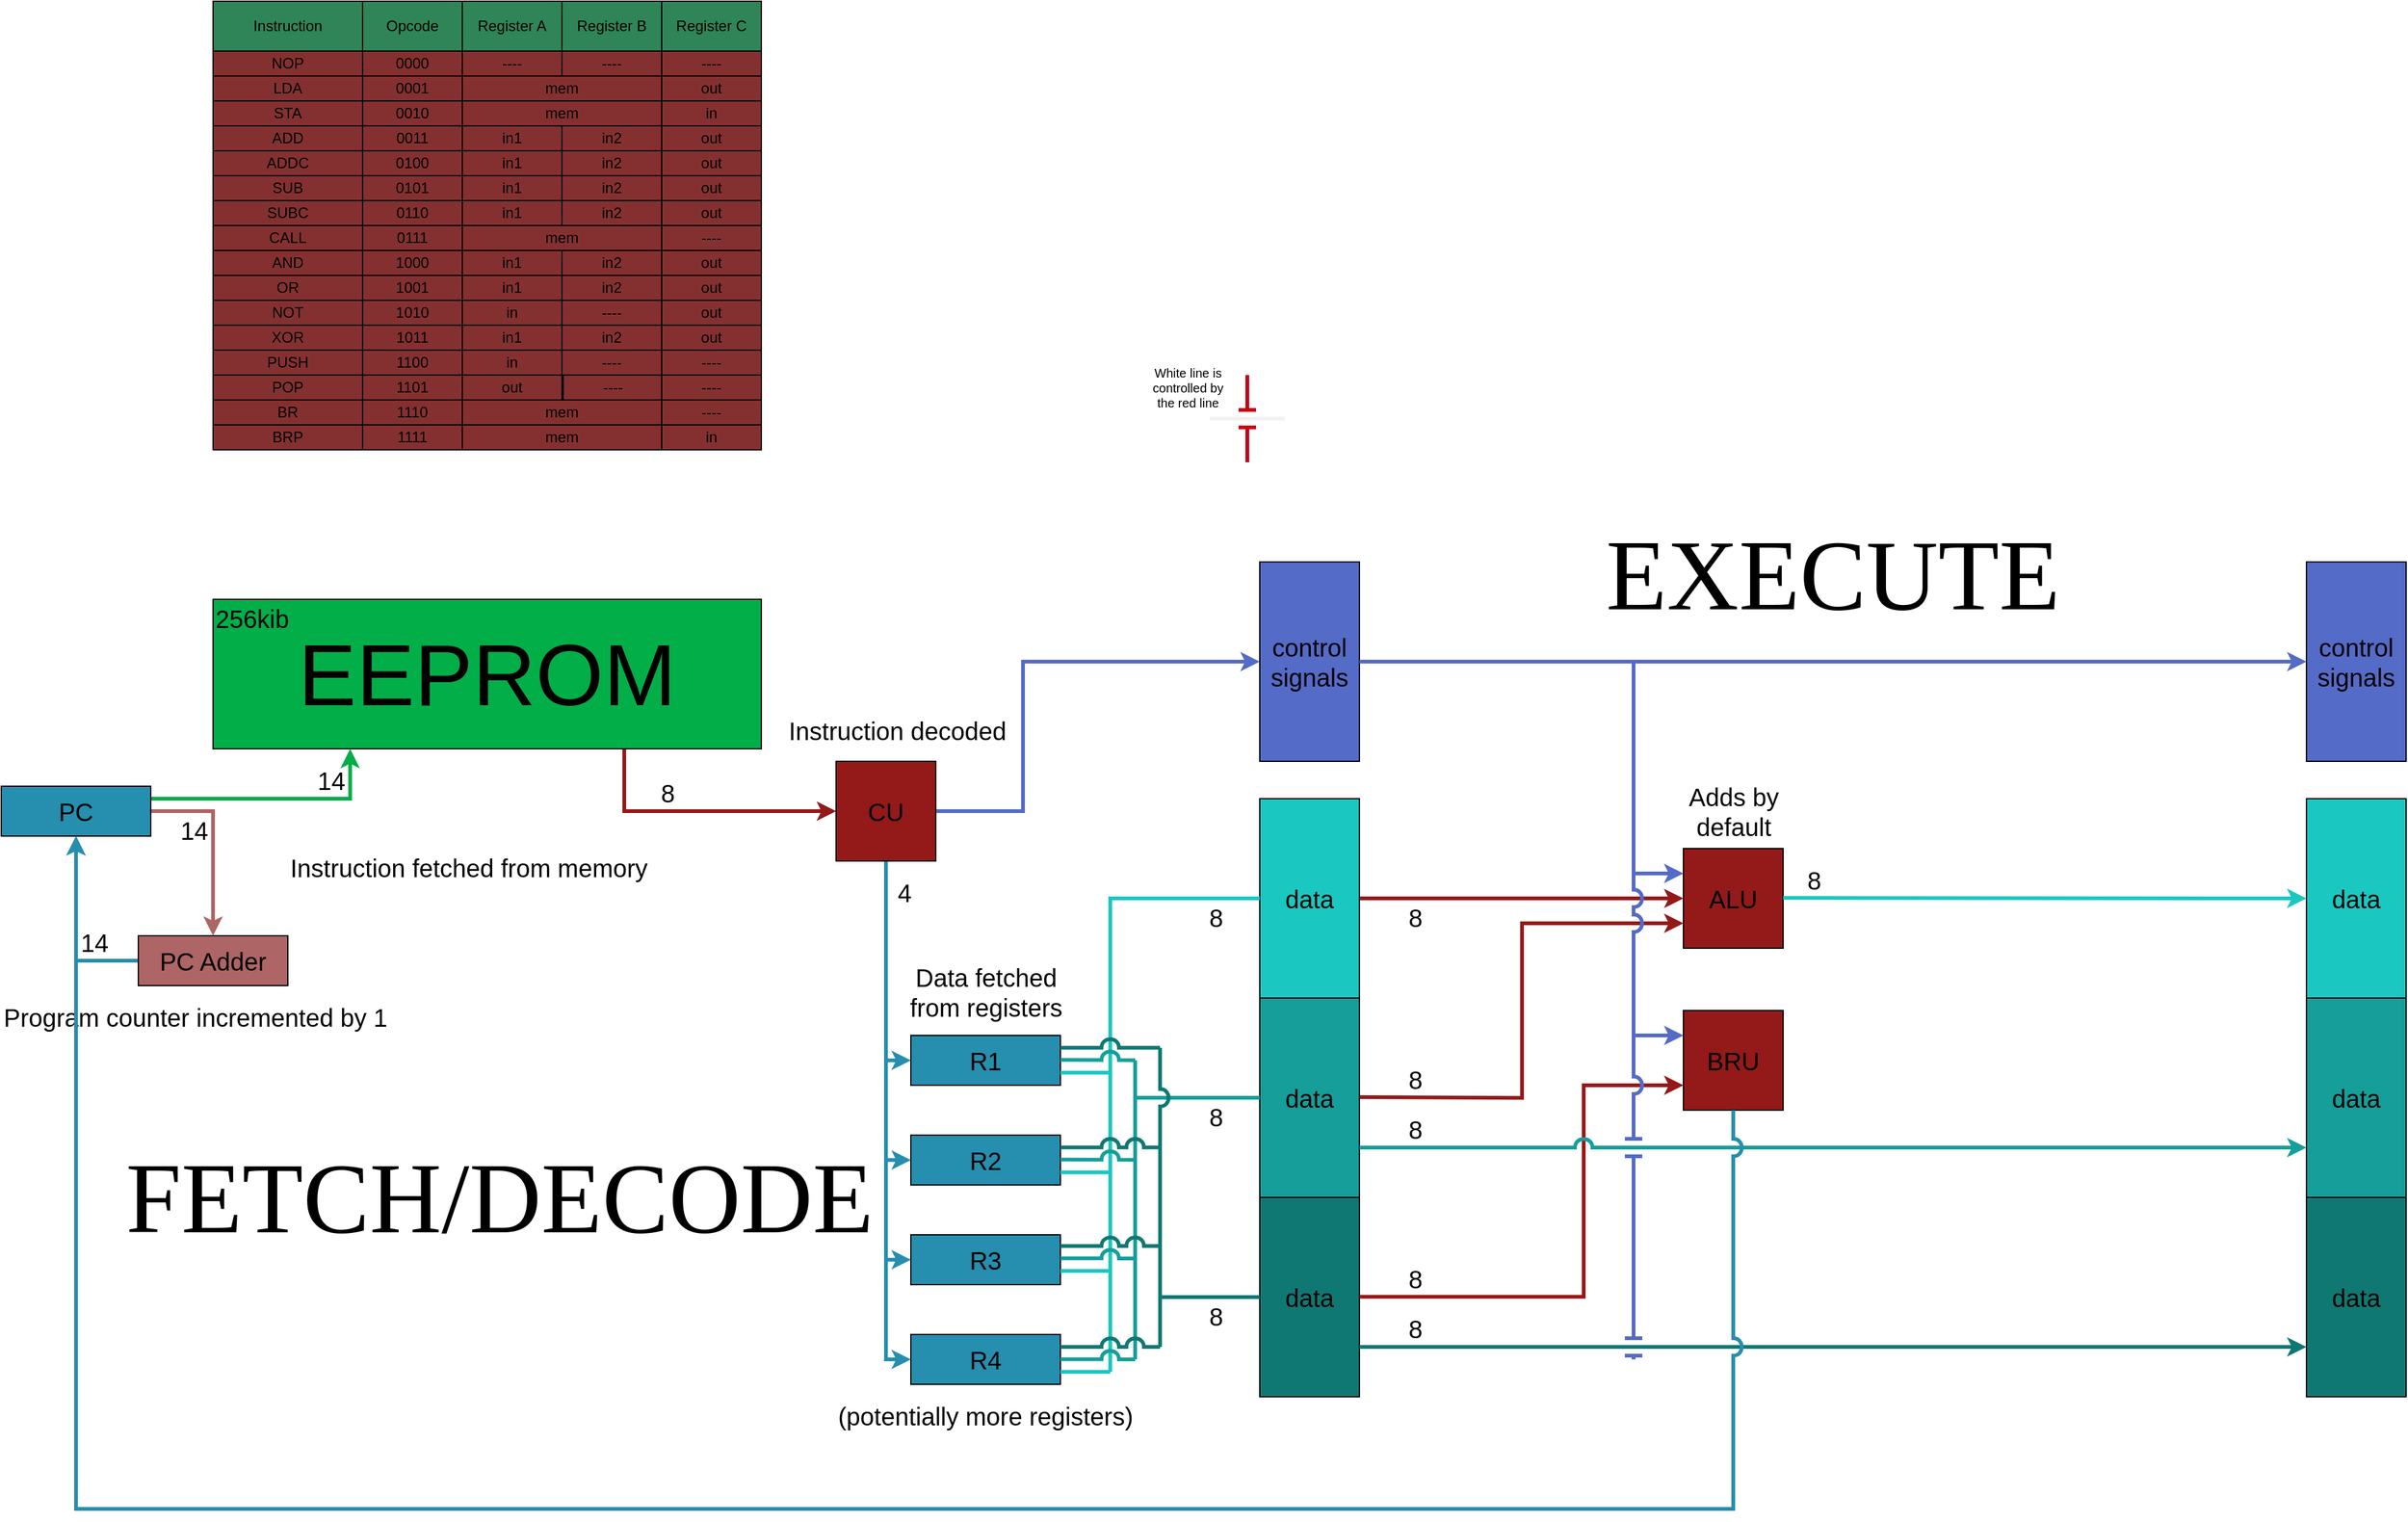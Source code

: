 <mxfile version="16.1.2" type="device"><diagram id="APkDx0mW8OADfvKQJewE" name="Page-1"><mxGraphModel dx="2487" dy="1596" grid="1" gridSize="10" guides="1" tooltips="1" connect="1" arrows="1" fold="1" page="1" pageScale="1" pageWidth="999900" pageHeight="9999900" background="none" math="0" shadow="0"><root><mxCell id="0"/><mxCell id="1" parent="0"/><mxCell id="0czQqAp7imcUxsSMppsZ-2" value="Instruction" style="rounded=0;whiteSpace=wrap;html=1;strokeColor=default;fillColor=#2F8557;" parent="1" vertex="1"><mxGeometry x="800" y="480" width="120" height="40" as="geometry"/></mxCell><mxCell id="0czQqAp7imcUxsSMppsZ-4" value="Opcode" style="rounded=0;whiteSpace=wrap;html=1;strokeColor=default;fillColor=#2F8557;" parent="1" vertex="1"><mxGeometry x="920" y="480" width="80" height="40" as="geometry"/></mxCell><mxCell id="0czQqAp7imcUxsSMppsZ-5" value="Register A" style="rounded=0;whiteSpace=wrap;html=1;strokeColor=default;fillColor=#2F8557;" parent="1" vertex="1"><mxGeometry x="1000" y="480" width="80" height="40" as="geometry"/></mxCell><mxCell id="0czQqAp7imcUxsSMppsZ-6" value="Register B" style="rounded=0;whiteSpace=wrap;html=1;strokeColor=default;fillColor=#2F8557;" parent="1" vertex="1"><mxGeometry x="1080" y="480" width="80" height="40" as="geometry"/></mxCell><mxCell id="0czQqAp7imcUxsSMppsZ-7" value="Register C" style="rounded=0;whiteSpace=wrap;html=1;strokeColor=default;fillColor=#2F8557;" parent="1" vertex="1"><mxGeometry x="1160" y="480" width="80" height="40" as="geometry"/></mxCell><mxCell id="0czQqAp7imcUxsSMppsZ-8" value="NOP" style="rounded=0;whiteSpace=wrap;html=1;strokeColor=default;fillColor=#853030;" parent="1" vertex="1"><mxGeometry x="800" y="520" width="120" height="20" as="geometry"/></mxCell><mxCell id="0czQqAp7imcUxsSMppsZ-9" value="0000" style="rounded=0;whiteSpace=wrap;html=1;strokeColor=default;fillColor=#853030;" parent="1" vertex="1"><mxGeometry x="920" y="520" width="80" height="20" as="geometry"/></mxCell><mxCell id="0czQqAp7imcUxsSMppsZ-10" value="----" style="rounded=0;whiteSpace=wrap;html=1;strokeColor=default;fillColor=#853030;" parent="1" vertex="1"><mxGeometry x="1000" y="520" width="80" height="20" as="geometry"/></mxCell><mxCell id="0czQqAp7imcUxsSMppsZ-11" value="----" style="rounded=0;whiteSpace=wrap;html=1;strokeColor=default;fillColor=#853030;" parent="1" vertex="1"><mxGeometry x="1080" y="520" width="80" height="20" as="geometry"/></mxCell><mxCell id="0czQqAp7imcUxsSMppsZ-12" value="----" style="rounded=0;whiteSpace=wrap;html=1;strokeColor=default;fillColor=#853030;" parent="1" vertex="1"><mxGeometry x="1160" y="520" width="80" height="20" as="geometry"/></mxCell><mxCell id="0czQqAp7imcUxsSMppsZ-13" value="LDA" style="rounded=0;whiteSpace=wrap;html=1;strokeColor=default;fillColor=#853030;" parent="1" vertex="1"><mxGeometry x="800" y="540" width="120" height="20" as="geometry"/></mxCell><mxCell id="0czQqAp7imcUxsSMppsZ-14" value="0001" style="rounded=0;whiteSpace=wrap;html=1;strokeColor=default;fillColor=#853030;" parent="1" vertex="1"><mxGeometry x="920" y="540" width="80" height="20" as="geometry"/></mxCell><mxCell id="0czQqAp7imcUxsSMppsZ-15" value="mem" style="rounded=0;whiteSpace=wrap;html=1;strokeColor=default;fillColor=#853030;" parent="1" vertex="1"><mxGeometry x="1000" y="540" width="160" height="20" as="geometry"/></mxCell><mxCell id="0czQqAp7imcUxsSMppsZ-17" value="out" style="rounded=0;whiteSpace=wrap;html=1;strokeColor=default;fillColor=#853030;" parent="1" vertex="1"><mxGeometry x="1160" y="540" width="80" height="20" as="geometry"/></mxCell><mxCell id="0czQqAp7imcUxsSMppsZ-18" value="STA" style="rounded=0;whiteSpace=wrap;html=1;strokeColor=default;fillColor=#853030;" parent="1" vertex="1"><mxGeometry x="800" y="560" width="120" height="20" as="geometry"/></mxCell><mxCell id="0czQqAp7imcUxsSMppsZ-19" value="0010" style="rounded=0;whiteSpace=wrap;html=1;strokeColor=default;fillColor=#853030;" parent="1" vertex="1"><mxGeometry x="920" y="560" width="80" height="20" as="geometry"/></mxCell><mxCell id="0czQqAp7imcUxsSMppsZ-20" value="mem&lt;br&gt;" style="rounded=0;whiteSpace=wrap;html=1;strokeColor=default;fillColor=#853030;" parent="1" vertex="1"><mxGeometry x="1000" y="560" width="160" height="20" as="geometry"/></mxCell><mxCell id="0czQqAp7imcUxsSMppsZ-22" value="in" style="rounded=0;whiteSpace=wrap;html=1;strokeColor=default;fillColor=#853030;" parent="1" vertex="1"><mxGeometry x="1160" y="560" width="80" height="20" as="geometry"/></mxCell><mxCell id="0czQqAp7imcUxsSMppsZ-23" value="ADD" style="rounded=0;whiteSpace=wrap;html=1;strokeColor=default;fillColor=#853030;" parent="1" vertex="1"><mxGeometry x="800" y="580" width="120" height="20" as="geometry"/></mxCell><mxCell id="0czQqAp7imcUxsSMppsZ-24" value="0011" style="rounded=0;whiteSpace=wrap;html=1;strokeColor=default;fillColor=#853030;" parent="1" vertex="1"><mxGeometry x="920" y="580" width="80" height="20" as="geometry"/></mxCell><mxCell id="0czQqAp7imcUxsSMppsZ-25" value="in1" style="rounded=0;whiteSpace=wrap;html=1;strokeColor=default;fillColor=#853030;" parent="1" vertex="1"><mxGeometry x="1000" y="580" width="80" height="20" as="geometry"/></mxCell><mxCell id="0czQqAp7imcUxsSMppsZ-26" value="in2" style="rounded=0;whiteSpace=wrap;html=1;strokeColor=default;fillColor=#853030;" parent="1" vertex="1"><mxGeometry x="1080" y="580" width="80" height="20" as="geometry"/></mxCell><mxCell id="0czQqAp7imcUxsSMppsZ-27" value="out" style="rounded=0;whiteSpace=wrap;html=1;strokeColor=default;fillColor=#853030;" parent="1" vertex="1"><mxGeometry x="1160" y="580" width="80" height="20" as="geometry"/></mxCell><mxCell id="0czQqAp7imcUxsSMppsZ-28" value="ADDC" style="rounded=0;whiteSpace=wrap;html=1;strokeColor=default;fillColor=#853030;" parent="1" vertex="1"><mxGeometry x="800" y="600" width="120" height="20" as="geometry"/></mxCell><mxCell id="0czQqAp7imcUxsSMppsZ-29" value="0100" style="rounded=0;whiteSpace=wrap;html=1;strokeColor=default;fillColor=#853030;" parent="1" vertex="1"><mxGeometry x="920" y="600" width="80" height="20" as="geometry"/></mxCell><mxCell id="0czQqAp7imcUxsSMppsZ-30" value="in1" style="rounded=0;whiteSpace=wrap;html=1;strokeColor=default;fillColor=#853030;" parent="1" vertex="1"><mxGeometry x="1000" y="600" width="80" height="20" as="geometry"/></mxCell><mxCell id="0czQqAp7imcUxsSMppsZ-31" value="in2" style="rounded=0;whiteSpace=wrap;html=1;strokeColor=default;fillColor=#853030;" parent="1" vertex="1"><mxGeometry x="1080" y="600" width="80" height="20" as="geometry"/></mxCell><mxCell id="0czQqAp7imcUxsSMppsZ-32" value="out" style="rounded=0;whiteSpace=wrap;html=1;strokeColor=default;fillColor=#853030;" parent="1" vertex="1"><mxGeometry x="1160" y="600" width="80" height="20" as="geometry"/></mxCell><mxCell id="0czQqAp7imcUxsSMppsZ-33" value="SUB" style="rounded=0;whiteSpace=wrap;html=1;strokeColor=default;fillColor=#853030;" parent="1" vertex="1"><mxGeometry x="800" y="620" width="120" height="20" as="geometry"/></mxCell><mxCell id="0czQqAp7imcUxsSMppsZ-34" value="0101" style="rounded=0;whiteSpace=wrap;html=1;strokeColor=default;fillColor=#853030;" parent="1" vertex="1"><mxGeometry x="920" y="620" width="80" height="20" as="geometry"/></mxCell><mxCell id="0czQqAp7imcUxsSMppsZ-35" value="in1" style="rounded=0;whiteSpace=wrap;html=1;strokeColor=default;fillColor=#853030;" parent="1" vertex="1"><mxGeometry x="1000" y="620" width="80" height="20" as="geometry"/></mxCell><mxCell id="0czQqAp7imcUxsSMppsZ-36" value="in2" style="rounded=0;whiteSpace=wrap;html=1;strokeColor=default;fillColor=#853030;" parent="1" vertex="1"><mxGeometry x="1080" y="620" width="80" height="20" as="geometry"/></mxCell><mxCell id="0czQqAp7imcUxsSMppsZ-37" value="out" style="rounded=0;whiteSpace=wrap;html=1;strokeColor=default;fillColor=#853030;" parent="1" vertex="1"><mxGeometry x="1160" y="620" width="80" height="20" as="geometry"/></mxCell><mxCell id="0czQqAp7imcUxsSMppsZ-38" value="SUBC" style="rounded=0;whiteSpace=wrap;html=1;strokeColor=default;fillColor=#853030;" parent="1" vertex="1"><mxGeometry x="800" y="640" width="120" height="20" as="geometry"/></mxCell><mxCell id="0czQqAp7imcUxsSMppsZ-39" value="0110" style="rounded=0;whiteSpace=wrap;html=1;strokeColor=default;fillColor=#853030;" parent="1" vertex="1"><mxGeometry x="920" y="640" width="80" height="20" as="geometry"/></mxCell><mxCell id="0czQqAp7imcUxsSMppsZ-40" value="in1" style="rounded=0;whiteSpace=wrap;html=1;strokeColor=default;fillColor=#853030;" parent="1" vertex="1"><mxGeometry x="1000" y="640" width="80" height="20" as="geometry"/></mxCell><mxCell id="0czQqAp7imcUxsSMppsZ-41" value="in2" style="rounded=0;whiteSpace=wrap;html=1;strokeColor=default;fillColor=#853030;" parent="1" vertex="1"><mxGeometry x="1080" y="640" width="80" height="20" as="geometry"/></mxCell><mxCell id="0czQqAp7imcUxsSMppsZ-42" value="out" style="rounded=0;whiteSpace=wrap;html=1;strokeColor=default;fillColor=#853030;" parent="1" vertex="1"><mxGeometry x="1160" y="640" width="80" height="20" as="geometry"/></mxCell><mxCell id="0czQqAp7imcUxsSMppsZ-43" value="CALL" style="rounded=0;whiteSpace=wrap;html=1;strokeColor=default;fillColor=#853030;" parent="1" vertex="1"><mxGeometry x="800" y="660" width="120" height="20" as="geometry"/></mxCell><mxCell id="0czQqAp7imcUxsSMppsZ-44" value="0111" style="rounded=0;whiteSpace=wrap;html=1;strokeColor=default;fillColor=#853030;" parent="1" vertex="1"><mxGeometry x="920" y="660" width="80" height="20" as="geometry"/></mxCell><mxCell id="0czQqAp7imcUxsSMppsZ-47" value="----" style="rounded=0;whiteSpace=wrap;html=1;strokeColor=default;fillColor=#853030;" parent="1" vertex="1"><mxGeometry x="1160" y="660" width="80" height="20" as="geometry"/></mxCell><mxCell id="0czQqAp7imcUxsSMppsZ-48" value="AND" style="rounded=0;whiteSpace=wrap;html=1;strokeColor=default;fillColor=#853030;" parent="1" vertex="1"><mxGeometry x="800" y="680" width="120" height="20" as="geometry"/></mxCell><mxCell id="0czQqAp7imcUxsSMppsZ-49" value="1000" style="rounded=0;whiteSpace=wrap;html=1;strokeColor=default;fillColor=#853030;" parent="1" vertex="1"><mxGeometry x="920" y="680" width="80" height="20" as="geometry"/></mxCell><mxCell id="0czQqAp7imcUxsSMppsZ-50" value="in1" style="rounded=0;whiteSpace=wrap;html=1;strokeColor=default;fillColor=#853030;" parent="1" vertex="1"><mxGeometry x="1000" y="680" width="80" height="20" as="geometry"/></mxCell><mxCell id="0czQqAp7imcUxsSMppsZ-51" value="in2" style="rounded=0;whiteSpace=wrap;html=1;strokeColor=default;fillColor=#853030;" parent="1" vertex="1"><mxGeometry x="1080" y="680" width="80" height="20" as="geometry"/></mxCell><mxCell id="0czQqAp7imcUxsSMppsZ-52" value="out" style="rounded=0;whiteSpace=wrap;html=1;strokeColor=default;fillColor=#853030;" parent="1" vertex="1"><mxGeometry x="1160" y="680" width="80" height="20" as="geometry"/></mxCell><mxCell id="0czQqAp7imcUxsSMppsZ-53" value="OR" style="rounded=0;whiteSpace=wrap;html=1;strokeColor=default;fillColor=#853030;" parent="1" vertex="1"><mxGeometry x="800" y="700" width="120" height="20" as="geometry"/></mxCell><mxCell id="0czQqAp7imcUxsSMppsZ-54" value="1001" style="rounded=0;whiteSpace=wrap;html=1;strokeColor=default;fillColor=#853030;" parent="1" vertex="1"><mxGeometry x="920" y="700" width="80" height="20" as="geometry"/></mxCell><mxCell id="0czQqAp7imcUxsSMppsZ-55" value="in1" style="rounded=0;whiteSpace=wrap;html=1;strokeColor=default;fillColor=#853030;" parent="1" vertex="1"><mxGeometry x="1000" y="700" width="80" height="20" as="geometry"/></mxCell><mxCell id="0czQqAp7imcUxsSMppsZ-56" value="in2" style="rounded=0;whiteSpace=wrap;html=1;strokeColor=default;fillColor=#853030;" parent="1" vertex="1"><mxGeometry x="1080" y="700" width="80" height="20" as="geometry"/></mxCell><mxCell id="0czQqAp7imcUxsSMppsZ-57" value="out" style="rounded=0;whiteSpace=wrap;html=1;strokeColor=default;fillColor=#853030;" parent="1" vertex="1"><mxGeometry x="1160" y="700" width="80" height="20" as="geometry"/></mxCell><mxCell id="0czQqAp7imcUxsSMppsZ-58" value="NOT" style="rounded=0;whiteSpace=wrap;html=1;strokeColor=default;fillColor=#853030;" parent="1" vertex="1"><mxGeometry x="800" y="720" width="120" height="20" as="geometry"/></mxCell><mxCell id="0czQqAp7imcUxsSMppsZ-59" value="1010" style="rounded=0;whiteSpace=wrap;html=1;strokeColor=default;fillColor=#853030;" parent="1" vertex="1"><mxGeometry x="920" y="720" width="80" height="20" as="geometry"/></mxCell><mxCell id="0czQqAp7imcUxsSMppsZ-60" value="in" style="rounded=0;whiteSpace=wrap;html=1;strokeColor=default;fillColor=#853030;" parent="1" vertex="1"><mxGeometry x="1000" y="720" width="80" height="20" as="geometry"/></mxCell><mxCell id="0czQqAp7imcUxsSMppsZ-61" value="----" style="rounded=0;whiteSpace=wrap;html=1;strokeColor=default;fillColor=#853030;" parent="1" vertex="1"><mxGeometry x="1080" y="720" width="80" height="20" as="geometry"/></mxCell><mxCell id="0czQqAp7imcUxsSMppsZ-62" value="out" style="rounded=0;whiteSpace=wrap;html=1;strokeColor=default;fillColor=#853030;" parent="1" vertex="1"><mxGeometry x="1160" y="720" width="80" height="20" as="geometry"/></mxCell><mxCell id="0czQqAp7imcUxsSMppsZ-63" value="XOR" style="rounded=0;whiteSpace=wrap;html=1;strokeColor=default;fillColor=#853030;" parent="1" vertex="1"><mxGeometry x="800" y="740" width="120" height="20" as="geometry"/></mxCell><mxCell id="0czQqAp7imcUxsSMppsZ-64" value="1011" style="rounded=0;whiteSpace=wrap;html=1;strokeColor=default;fillColor=#853030;" parent="1" vertex="1"><mxGeometry x="920" y="740" width="80" height="20" as="geometry"/></mxCell><mxCell id="0czQqAp7imcUxsSMppsZ-65" value="in1" style="rounded=0;whiteSpace=wrap;html=1;strokeColor=default;fillColor=#853030;" parent="1" vertex="1"><mxGeometry x="1000" y="740" width="80" height="20" as="geometry"/></mxCell><mxCell id="0czQqAp7imcUxsSMppsZ-66" value="in2" style="rounded=0;whiteSpace=wrap;html=1;strokeColor=default;fillColor=#853030;" parent="1" vertex="1"><mxGeometry x="1080" y="740" width="80" height="20" as="geometry"/></mxCell><mxCell id="0czQqAp7imcUxsSMppsZ-67" value="out" style="rounded=0;whiteSpace=wrap;html=1;strokeColor=default;fillColor=#853030;" parent="1" vertex="1"><mxGeometry x="1160" y="740" width="80" height="20" as="geometry"/></mxCell><mxCell id="0czQqAp7imcUxsSMppsZ-68" value="PUSH" style="rounded=0;whiteSpace=wrap;html=1;strokeColor=default;fillColor=#853030;" parent="1" vertex="1"><mxGeometry x="800" y="760" width="120" height="20" as="geometry"/></mxCell><mxCell id="0czQqAp7imcUxsSMppsZ-69" value="1100" style="rounded=0;whiteSpace=wrap;html=1;strokeColor=default;fillColor=#853030;" parent="1" vertex="1"><mxGeometry x="920" y="760" width="80" height="20" as="geometry"/></mxCell><mxCell id="0czQqAp7imcUxsSMppsZ-70" value="in" style="rounded=0;whiteSpace=wrap;html=1;strokeColor=default;fillColor=#853030;" parent="1" vertex="1"><mxGeometry x="1000" y="760" width="80" height="20" as="geometry"/></mxCell><mxCell id="0czQqAp7imcUxsSMppsZ-71" value="----" style="rounded=0;whiteSpace=wrap;html=1;strokeColor=default;fillColor=#853030;" parent="1" vertex="1"><mxGeometry x="1080" y="760" width="80" height="20" as="geometry"/></mxCell><mxCell id="0czQqAp7imcUxsSMppsZ-72" value="----" style="rounded=0;whiteSpace=wrap;html=1;strokeColor=default;fillColor=#853030;" parent="1" vertex="1"><mxGeometry x="1160" y="760" width="80" height="20" as="geometry"/></mxCell><mxCell id="0czQqAp7imcUxsSMppsZ-73" value="POP" style="rounded=0;whiteSpace=wrap;html=1;strokeColor=default;fillColor=#853030;" parent="1" vertex="1"><mxGeometry x="800" y="780" width="120" height="20" as="geometry"/></mxCell><mxCell id="0czQqAp7imcUxsSMppsZ-74" value="1101" style="rounded=0;whiteSpace=wrap;html=1;strokeColor=default;fillColor=#853030;" parent="1" vertex="1"><mxGeometry x="920" y="780" width="80" height="20" as="geometry"/></mxCell><mxCell id="0czQqAp7imcUxsSMppsZ-75" value="out" style="rounded=0;whiteSpace=wrap;html=1;strokeColor=default;fillColor=#853030;" parent="1" vertex="1"><mxGeometry x="1000" y="780" width="80" height="20" as="geometry"/></mxCell><mxCell id="0czQqAp7imcUxsSMppsZ-76" value="----" style="rounded=0;whiteSpace=wrap;html=1;strokeColor=default;fillColor=#853030;" parent="1" vertex="1"><mxGeometry x="1081" y="780" width="80" height="20" as="geometry"/></mxCell><mxCell id="0czQqAp7imcUxsSMppsZ-77" value="----" style="rounded=0;whiteSpace=wrap;html=1;strokeColor=default;fillColor=#853030;" parent="1" vertex="1"><mxGeometry x="1160" y="780" width="80" height="20" as="geometry"/></mxCell><mxCell id="0czQqAp7imcUxsSMppsZ-78" value="BR" style="rounded=0;whiteSpace=wrap;html=1;strokeColor=default;fillColor=#853030;" parent="1" vertex="1"><mxGeometry x="800" y="800" width="120" height="20" as="geometry"/></mxCell><mxCell id="0czQqAp7imcUxsSMppsZ-79" value="1110" style="rounded=0;whiteSpace=wrap;html=1;strokeColor=default;fillColor=#853030;" parent="1" vertex="1"><mxGeometry x="920" y="800" width="80" height="20" as="geometry"/></mxCell><mxCell id="0czQqAp7imcUxsSMppsZ-82" value="----" style="rounded=0;whiteSpace=wrap;html=1;strokeColor=default;fillColor=#853030;" parent="1" vertex="1"><mxGeometry x="1160" y="800" width="80" height="20" as="geometry"/></mxCell><mxCell id="0czQqAp7imcUxsSMppsZ-83" value="BRP" style="rounded=0;whiteSpace=wrap;html=1;strokeColor=default;fillColor=#853030;" parent="1" vertex="1"><mxGeometry x="800" y="820" width="120" height="20" as="geometry"/></mxCell><mxCell id="0czQqAp7imcUxsSMppsZ-84" value="1111" style="rounded=0;whiteSpace=wrap;html=1;strokeColor=default;fillColor=#853030;" parent="1" vertex="1"><mxGeometry x="920" y="820" width="80" height="20" as="geometry"/></mxCell><mxCell id="0czQqAp7imcUxsSMppsZ-87" value="in&lt;br&gt;" style="rounded=0;whiteSpace=wrap;html=1;strokeColor=default;fillColor=#853030;" parent="1" vertex="1"><mxGeometry x="1160" y="820" width="80" height="20" as="geometry"/></mxCell><mxCell id="0czQqAp7imcUxsSMppsZ-88" value="mem&lt;br&gt;" style="rounded=0;whiteSpace=wrap;html=1;strokeColor=default;fillColor=#853030;" parent="1" vertex="1"><mxGeometry x="1000" y="660" width="160" height="20" as="geometry"/></mxCell><mxCell id="0czQqAp7imcUxsSMppsZ-89" value="mem&lt;br&gt;" style="rounded=0;whiteSpace=wrap;html=1;strokeColor=default;fillColor=#853030;" parent="1" vertex="1"><mxGeometry x="1000" y="800" width="160" height="20" as="geometry"/></mxCell><mxCell id="0czQqAp7imcUxsSMppsZ-90" value="mem&lt;br&gt;" style="rounded=0;whiteSpace=wrap;html=1;strokeColor=default;fillColor=#853030;" parent="1" vertex="1"><mxGeometry x="1000" y="820" width="160" height="20" as="geometry"/></mxCell><mxCell id="0czQqAp7imcUxsSMppsZ-95" style="edgeStyle=orthogonalEdgeStyle;rounded=0;orthogonalLoop=1;jettySize=auto;html=1;fontSize=20;jumpStyle=arc;jumpSize=10;exitX=0.75;exitY=1;exitDx=0;exitDy=0;entryX=0;entryY=0.5;entryDx=0;entryDy=0;strokeColor=#941919;strokeWidth=3;" parent="1" source="0czQqAp7imcUxsSMppsZ-91" target="0czQqAp7imcUxsSMppsZ-107" edge="1"><mxGeometry relative="1" as="geometry"><mxPoint x="1130" y="1040" as="sourcePoint"/><mxPoint x="1130" y="1110" as="targetPoint"/></mxGeometry></mxCell><mxCell id="0czQqAp7imcUxsSMppsZ-91" value="EEPROM" style="rounded=0;whiteSpace=wrap;html=1;strokeColor=default;fillColor=#02ae48;fontSize=70;" parent="1" vertex="1"><mxGeometry x="800" y="960" width="440" height="120" as="geometry"/></mxCell><mxCell id="0czQqAp7imcUxsSMppsZ-97" style="edgeStyle=orthogonalEdgeStyle;rounded=0;orthogonalLoop=1;jettySize=auto;html=1;fontSize=20;jumpStyle=arc;jumpSize=10;entryX=0.25;entryY=1;entryDx=0;entryDy=0;strokeColor=#02AE48;strokeWidth=3;exitX=1;exitY=0.25;exitDx=0;exitDy=0;" parent="1" target="0czQqAp7imcUxsSMppsZ-91" edge="1" source="0czQqAp7imcUxsSMppsZ-96"><mxGeometry relative="1" as="geometry"><mxPoint x="800" y="1130" as="sourcePoint"/><mxPoint x="910" y="1110" as="targetPoint"/><Array as="points"><mxPoint x="910" y="1120"/></Array></mxGeometry></mxCell><mxCell id="0czQqAp7imcUxsSMppsZ-99" style="edgeStyle=orthogonalEdgeStyle;rounded=0;orthogonalLoop=1;jettySize=auto;html=1;entryX=0.5;entryY=0;entryDx=0;entryDy=0;fontSize=20;jumpStyle=arc;jumpSize=10;strokeColor=#AE6565;strokeWidth=3;" parent="1" source="0czQqAp7imcUxsSMppsZ-96" target="0czQqAp7imcUxsSMppsZ-98" edge="1"><mxGeometry relative="1" as="geometry"><Array as="points"><mxPoint x="800" y="1130"/><mxPoint x="800" y="1230"/></Array></mxGeometry></mxCell><mxCell id="0czQqAp7imcUxsSMppsZ-96" value="PC" style="rounded=0;whiteSpace=wrap;html=1;strokeColor=default;fillColor=#268EAE;fontSize=20;" parent="1" vertex="1"><mxGeometry x="630" y="1110" width="120" height="40" as="geometry"/></mxCell><mxCell id="0czQqAp7imcUxsSMppsZ-105" style="edgeStyle=orthogonalEdgeStyle;rounded=0;orthogonalLoop=1;jettySize=auto;html=1;entryX=0.5;entryY=1;entryDx=0;entryDy=0;fontSize=20;jumpStyle=arc;jumpSize=10;strokeColor=#268EAE;strokeWidth=3;" parent="1" source="0czQqAp7imcUxsSMppsZ-98" target="0czQqAp7imcUxsSMppsZ-96" edge="1"><mxGeometry relative="1" as="geometry"><Array as="points"><mxPoint x="690" y="1250"/></Array></mxGeometry></mxCell><mxCell id="0czQqAp7imcUxsSMppsZ-98" value="PC Adder" style="rounded=0;whiteSpace=wrap;html=1;strokeColor=default;fillColor=#AE6565;fontSize=20;" parent="1" vertex="1"><mxGeometry x="740" y="1230" width="120" height="40" as="geometry"/></mxCell><mxCell id="0czQqAp7imcUxsSMppsZ-104" value="Program counter incremented by 1" style="text;html=1;strokeColor=none;fillColor=none;align=left;verticalAlign=middle;whiteSpace=wrap;rounded=0;fontSize=20;" parent="1" vertex="1"><mxGeometry x="630" y="1280" width="320" height="30" as="geometry"/></mxCell><mxCell id="0czQqAp7imcUxsSMppsZ-106" value="Instruction fetched from memory" style="text;html=1;strokeColor=none;fillColor=none;align=left;verticalAlign=middle;whiteSpace=wrap;rounded=0;fontSize=20;" parent="1" vertex="1"><mxGeometry x="860" y="1160" width="320" height="30" as="geometry"/></mxCell><mxCell id="0czQqAp7imcUxsSMppsZ-115" style="edgeStyle=orthogonalEdgeStyle;rounded=0;orthogonalLoop=1;jettySize=auto;html=1;entryX=0;entryY=0.5;entryDx=0;entryDy=0;fontSize=20;jumpStyle=arc;jumpSize=10;strokeColor=#268EAE;strokeWidth=3;" parent="1" source="0czQqAp7imcUxsSMppsZ-107" target="0czQqAp7imcUxsSMppsZ-111" edge="1"><mxGeometry relative="1" as="geometry"><Array as="points"><mxPoint x="1340" y="1330"/></Array></mxGeometry></mxCell><mxCell id="0czQqAp7imcUxsSMppsZ-149" style="edgeStyle=orthogonalEdgeStyle;rounded=0;orthogonalLoop=1;jettySize=auto;html=1;entryX=0;entryY=0.5;entryDx=0;entryDy=0;fontSize=20;strokeColor=#546BC7;jumpStyle=arc;jumpSize=10;strokeWidth=3;" parent="1" source="0czQqAp7imcUxsSMppsZ-107" target="0czQqAp7imcUxsSMppsZ-148" edge="1"><mxGeometry relative="1" as="geometry"><Array as="points"><mxPoint x="1450" y="1130"/><mxPoint x="1450" y="1010"/></Array></mxGeometry></mxCell><mxCell id="0czQqAp7imcUxsSMppsZ-107" value="CU" style="rounded=0;whiteSpace=wrap;html=1;strokeColor=default;fillColor=#941919;fontSize=20;" parent="1" vertex="1"><mxGeometry x="1300" y="1090" width="80" height="80" as="geometry"/></mxCell><mxCell id="0czQqAp7imcUxsSMppsZ-109" value="Instruction decoded" style="text;html=1;strokeColor=none;fillColor=none;align=left;verticalAlign=middle;whiteSpace=wrap;rounded=0;fontSize=20;" parent="1" vertex="1"><mxGeometry x="1260" y="1050" width="190" height="30" as="geometry"/></mxCell><mxCell id="0czQqAp7imcUxsSMppsZ-110" value="data" style="rounded=0;whiteSpace=wrap;html=1;strokeColor=default;fillColor=#159E9A;fontSize=20;" parent="1" vertex="1"><mxGeometry x="1640" y="1280" width="80" height="160" as="geometry"/></mxCell><mxCell id="0czQqAp7imcUxsSMppsZ-111" value="R1" style="rounded=0;whiteSpace=wrap;html=1;strokeColor=default;fillColor=#268EAE;fontSize=20;" parent="1" vertex="1"><mxGeometry x="1360" y="1310" width="120" height="40" as="geometry"/></mxCell><mxCell id="0czQqAp7imcUxsSMppsZ-112" value="R2" style="rounded=0;whiteSpace=wrap;html=1;strokeColor=default;fillColor=#268EAE;fontSize=20;" parent="1" vertex="1"><mxGeometry x="1360" y="1390" width="120" height="40" as="geometry"/></mxCell><mxCell id="0czQqAp7imcUxsSMppsZ-113" value="R3" style="rounded=0;whiteSpace=wrap;html=1;strokeColor=default;fillColor=#268EAE;fontSize=20;" parent="1" vertex="1"><mxGeometry x="1360" y="1470" width="120" height="40" as="geometry"/></mxCell><mxCell id="0czQqAp7imcUxsSMppsZ-114" value="R4" style="rounded=0;whiteSpace=wrap;html=1;strokeColor=default;fillColor=#268EAE;fontSize=20;" parent="1" vertex="1"><mxGeometry x="1360" y="1550" width="120" height="40" as="geometry"/></mxCell><mxCell id="0czQqAp7imcUxsSMppsZ-119" value="(potentially more registers)" style="text;html=1;strokeColor=none;fillColor=none;align=center;verticalAlign=middle;whiteSpace=wrap;rounded=0;fontSize=20;" parent="1" vertex="1"><mxGeometry x="1295" y="1600" width="250" height="30" as="geometry"/></mxCell><mxCell id="0czQqAp7imcUxsSMppsZ-121" value="" style="endArrow=classic;html=1;rounded=0;fontSize=20;entryX=0;entryY=0.5;entryDx=0;entryDy=0;jumpStyle=arc;jumpSize=10;strokeColor=#268EAE;strokeWidth=3;" parent="1" target="0czQqAp7imcUxsSMppsZ-112" edge="1"><mxGeometry width="50" height="50" relative="1" as="geometry"><mxPoint x="1340" y="1330" as="sourcePoint"/><mxPoint x="1340" y="1370" as="targetPoint"/><Array as="points"><mxPoint x="1340" y="1350"/><mxPoint x="1340" y="1410"/></Array></mxGeometry></mxCell><mxCell id="0czQqAp7imcUxsSMppsZ-122" value="" style="endArrow=classic;html=1;rounded=0;fontSize=20;entryX=0;entryY=0.5;entryDx=0;entryDy=0;jumpStyle=arc;jumpSize=10;strokeColor=#268EAE;strokeWidth=3;" parent="1" edge="1"><mxGeometry width="50" height="50" relative="1" as="geometry"><mxPoint x="1340" y="1410" as="sourcePoint"/><mxPoint x="1360" y="1490" as="targetPoint"/><Array as="points"><mxPoint x="1340" y="1490"/></Array></mxGeometry></mxCell><mxCell id="0czQqAp7imcUxsSMppsZ-123" value="" style="endArrow=classic;html=1;rounded=0;fontSize=20;entryX=0;entryY=0.5;entryDx=0;entryDy=0;jumpStyle=arc;jumpSize=10;strokeColor=#268EAE;strokeWidth=3;" parent="1" edge="1"><mxGeometry width="50" height="50" relative="1" as="geometry"><mxPoint x="1340" y="1490" as="sourcePoint"/><mxPoint x="1360" y="1570" as="targetPoint"/><Array as="points"><mxPoint x="1340" y="1570"/></Array></mxGeometry></mxCell><mxCell id="0czQqAp7imcUxsSMppsZ-125" value="Data fetched from registers" style="text;html=1;strokeColor=none;fillColor=none;align=center;verticalAlign=middle;whiteSpace=wrap;rounded=0;fontSize=20;" parent="1" vertex="1"><mxGeometry x="1352.5" y="1260" width="135" height="30" as="geometry"/></mxCell><mxCell id="0czQqAp7imcUxsSMppsZ-127" value="data" style="rounded=0;whiteSpace=wrap;html=1;strokeColor=default;fillColor=#107873;fontSize=20;" parent="1" vertex="1"><mxGeometry x="1640" y="1440" width="80" height="160" as="geometry"/></mxCell><mxCell id="0czQqAp7imcUxsSMppsZ-128" value="data" style="rounded=0;whiteSpace=wrap;html=1;strokeColor=default;fillColor=#1AC7C1;fontSize=20;" parent="1" vertex="1"><mxGeometry x="1640" y="1120" width="80" height="160" as="geometry"/></mxCell><mxCell id="0czQqAp7imcUxsSMppsZ-129" value="" style="endArrow=none;html=1;rounded=0;fontSize=20;exitX=0;exitY=0.5;exitDx=0;exitDy=0;strokeColor=#1AC7C1;jumpStyle=arc;jumpSize=10;strokeWidth=3;" parent="1" source="0czQqAp7imcUxsSMppsZ-128" edge="1"><mxGeometry width="50" height="50" relative="1" as="geometry"><mxPoint x="1520" y="1140" as="sourcePoint"/><mxPoint x="1520" y="1580" as="targetPoint"/><Array as="points"><mxPoint x="1520" y="1200"/></Array></mxGeometry></mxCell><mxCell id="0czQqAp7imcUxsSMppsZ-130" value="" style="endArrow=none;html=1;rounded=0;fontSize=20;strokeColor=#159E9A;jumpStyle=arc;jumpSize=10;exitX=0;exitY=0.5;exitDx=0;exitDy=0;strokeWidth=3;" parent="1" edge="1" source="0czQqAp7imcUxsSMppsZ-110"><mxGeometry width="50" height="50" relative="1" as="geometry"><mxPoint x="1620" y="1290" as="sourcePoint"/><mxPoint x="1540" y="1570" as="targetPoint"/><Array as="points"><mxPoint x="1540" y="1360"/></Array></mxGeometry></mxCell><mxCell id="0czQqAp7imcUxsSMppsZ-131" value="" style="endArrow=none;html=1;rounded=0;fontSize=20;exitX=0;exitY=0.5;exitDx=0;exitDy=0;strokeColor=#107873;jumpStyle=arc;jumpSize=10;strokeWidth=3;" parent="1" edge="1" source="0czQqAp7imcUxsSMppsZ-127"><mxGeometry width="50" height="50" relative="1" as="geometry"><mxPoint x="1640" y="1380" as="sourcePoint"/><mxPoint x="1560" y="1560" as="targetPoint"/><Array as="points"><mxPoint x="1560" y="1520"/></Array></mxGeometry></mxCell><mxCell id="0czQqAp7imcUxsSMppsZ-134" value="" style="endArrow=none;html=1;rounded=0;fontSize=20;exitX=1;exitY=0.25;exitDx=0;exitDy=0;strokeColor=#1AC7C1;jumpStyle=arc;jumpSize=10;strokeWidth=3;" parent="1" edge="1"><mxGeometry width="50" height="50" relative="1" as="geometry"><mxPoint x="1480" y="1580" as="sourcePoint"/><mxPoint x="1520" y="1580" as="targetPoint"/></mxGeometry></mxCell><mxCell id="0czQqAp7imcUxsSMppsZ-135" value="" style="endArrow=none;html=1;rounded=0;fontSize=20;exitX=1;exitY=0.25;exitDx=0;exitDy=0;strokeColor=#159E9A;jumpStyle=arc;jumpSize=10;strokeWidth=3;" parent="1" edge="1"><mxGeometry width="50" height="50" relative="1" as="geometry"><mxPoint x="1480" y="1569.83" as="sourcePoint"/><mxPoint x="1540" y="1570" as="targetPoint"/></mxGeometry></mxCell><mxCell id="0czQqAp7imcUxsSMppsZ-136" value="" style="endArrow=none;html=1;rounded=0;fontSize=20;exitX=1;exitY=0.25;exitDx=0;exitDy=0;strokeColor=#107873;jumpStyle=arc;jumpSize=10;strokeWidth=3;" parent="1" edge="1"><mxGeometry width="50" height="50" relative="1" as="geometry"><mxPoint x="1480" y="1560" as="sourcePoint"/><mxPoint x="1560" y="1560" as="targetPoint"/></mxGeometry></mxCell><mxCell id="0czQqAp7imcUxsSMppsZ-138" value="" style="endArrow=none;html=1;rounded=0;fontSize=20;exitX=1;exitY=0.25;exitDx=0;exitDy=0;strokeColor=#1AC7C1;jumpStyle=arc;jumpSize=10;strokeWidth=3;" parent="1" edge="1"><mxGeometry width="50" height="50" relative="1" as="geometry"><mxPoint x="1480" y="1499" as="sourcePoint"/><mxPoint x="1520" y="1499" as="targetPoint"/></mxGeometry></mxCell><mxCell id="0czQqAp7imcUxsSMppsZ-139" value="" style="endArrow=none;html=1;rounded=0;fontSize=20;exitX=1;exitY=0.25;exitDx=0;exitDy=0;strokeColor=#159E9A;jumpStyle=arc;jumpSize=10;strokeWidth=3;" parent="1" edge="1"><mxGeometry width="50" height="50" relative="1" as="geometry"><mxPoint x="1480" y="1488.83" as="sourcePoint"/><mxPoint x="1540" y="1489" as="targetPoint"/></mxGeometry></mxCell><mxCell id="0czQqAp7imcUxsSMppsZ-140" value="" style="endArrow=none;html=1;rounded=0;fontSize=20;exitX=1;exitY=0.25;exitDx=0;exitDy=0;strokeColor=#107873;jumpStyle=arc;jumpSize=10;strokeWidth=3;" parent="1" edge="1"><mxGeometry width="50" height="50" relative="1" as="geometry"><mxPoint x="1480" y="1479" as="sourcePoint"/><mxPoint x="1560" y="1479" as="targetPoint"/></mxGeometry></mxCell><mxCell id="0czQqAp7imcUxsSMppsZ-141" value="" style="endArrow=none;html=1;rounded=0;fontSize=20;exitX=1;exitY=0.25;exitDx=0;exitDy=0;strokeColor=#1AC7C1;jumpStyle=arc;jumpSize=10;strokeWidth=3;" parent="1" edge="1"><mxGeometry width="50" height="50" relative="1" as="geometry"><mxPoint x="1480" y="1419.83" as="sourcePoint"/><mxPoint x="1520" y="1419.83" as="targetPoint"/></mxGeometry></mxCell><mxCell id="0czQqAp7imcUxsSMppsZ-142" value="" style="endArrow=none;html=1;rounded=0;fontSize=20;exitX=1;exitY=0.25;exitDx=0;exitDy=0;strokeColor=#159E9A;jumpStyle=arc;jumpSize=10;strokeWidth=3;" parent="1" edge="1"><mxGeometry width="50" height="50" relative="1" as="geometry"><mxPoint x="1480" y="1409.66" as="sourcePoint"/><mxPoint x="1540" y="1409.83" as="targetPoint"/></mxGeometry></mxCell><mxCell id="0czQqAp7imcUxsSMppsZ-143" value="" style="endArrow=none;html=1;rounded=0;fontSize=20;exitX=1;exitY=0.25;exitDx=0;exitDy=0;strokeColor=#107873;jumpStyle=arc;jumpSize=10;strokeWidth=3;" parent="1" edge="1"><mxGeometry width="50" height="50" relative="1" as="geometry"><mxPoint x="1480" y="1399.83" as="sourcePoint"/><mxPoint x="1560" y="1399.83" as="targetPoint"/></mxGeometry></mxCell><mxCell id="0czQqAp7imcUxsSMppsZ-144" value="" style="endArrow=none;html=1;rounded=0;fontSize=20;exitX=1;exitY=0.25;exitDx=0;exitDy=0;strokeColor=#1AC7C1;jumpStyle=arc;jumpSize=10;strokeWidth=3;" parent="1" edge="1"><mxGeometry width="50" height="50" relative="1" as="geometry"><mxPoint x="1480" y="1339.83" as="sourcePoint"/><mxPoint x="1520" y="1339.83" as="targetPoint"/></mxGeometry></mxCell><mxCell id="0czQqAp7imcUxsSMppsZ-145" value="" style="endArrow=none;html=1;rounded=0;fontSize=20;exitX=1;exitY=0.25;exitDx=0;exitDy=0;strokeColor=#159E9A;jumpStyle=arc;jumpSize=10;strokeWidth=3;" parent="1" edge="1"><mxGeometry width="50" height="50" relative="1" as="geometry"><mxPoint x="1480" y="1329.66" as="sourcePoint"/><mxPoint x="1540" y="1329.83" as="targetPoint"/></mxGeometry></mxCell><mxCell id="0czQqAp7imcUxsSMppsZ-146" value="" style="endArrow=none;html=1;rounded=0;fontSize=20;exitX=1;exitY=0.25;exitDx=0;exitDy=0;strokeColor=#107873;jumpStyle=arc;jumpSize=10;strokeWidth=3;" parent="1" edge="1"><mxGeometry width="50" height="50" relative="1" as="geometry"><mxPoint x="1480" y="1319.83" as="sourcePoint"/><mxPoint x="1560" y="1319.83" as="targetPoint"/></mxGeometry></mxCell><mxCell id="0czQqAp7imcUxsSMppsZ-147" value="" style="endArrow=none;html=1;rounded=0;fontSize=20;strokeColor=#107873;jumpStyle=arc;jumpSize=10;strokeWidth=3;" parent="1" edge="1"><mxGeometry width="50" height="50" relative="1" as="geometry"><mxPoint x="1560" y="1520" as="sourcePoint"/><mxPoint x="1560" y="1320" as="targetPoint"/></mxGeometry></mxCell><mxCell id="0czQqAp7imcUxsSMppsZ-148" value="control&lt;br&gt;signals" style="rounded=0;whiteSpace=wrap;html=1;strokeColor=default;fillColor=#546BC7;fontSize=20;" parent="1" vertex="1"><mxGeometry x="1640" y="930" width="80" height="160" as="geometry"/></mxCell><mxCell id="0czQqAp7imcUxsSMppsZ-150" value="FETCH/DECODE" style="text;html=1;strokeColor=none;fillColor=none;align=center;verticalAlign=middle;whiteSpace=wrap;rounded=0;fontSize=80;fontFamily=Verdana;" parent="1" vertex="1"><mxGeometry x="850" y="1380" width="360" height="120" as="geometry"/></mxCell><mxCell id="ZkjyI3Cs47ASxgpRppY_-2" value="" style="endArrow=none;html=1;rounded=0;fontSize=20;strokeColor=#159E9A;jumpStyle=arc;jumpSize=10;strokeWidth=3;" edge="1" parent="1"><mxGeometry width="50" height="50" relative="1" as="geometry"><mxPoint x="1540" y="1360" as="sourcePoint"/><mxPoint x="1540" y="1330" as="targetPoint"/></mxGeometry></mxCell><mxCell id="ZkjyI3Cs47ASxgpRppY_-3" value="&lt;blockquote style=&quot;margin: 0px 0px 0px 40px; border: none; padding: 0px; font-size: 80px;&quot;&gt;EXECUTE&lt;/blockquote&gt;" style="text;html=1;strokeColor=none;fillColor=none;align=center;verticalAlign=middle;whiteSpace=wrap;rounded=0;fontSize=80;fontFamily=Verdana;" vertex="1" parent="1"><mxGeometry x="1900" y="880" width="360" height="120" as="geometry"/></mxCell><mxCell id="ZkjyI3Cs47ASxgpRppY_-4" value="data" style="rounded=0;whiteSpace=wrap;html=1;strokeColor=default;fillColor=#159E9A;fontSize=20;" vertex="1" parent="1"><mxGeometry x="2480" y="1280" width="80" height="160" as="geometry"/></mxCell><mxCell id="ZkjyI3Cs47ASxgpRppY_-5" value="data" style="rounded=0;whiteSpace=wrap;html=1;strokeColor=default;fillColor=#107873;fontSize=20;" vertex="1" parent="1"><mxGeometry x="2480" y="1440" width="80" height="160" as="geometry"/></mxCell><mxCell id="ZkjyI3Cs47ASxgpRppY_-6" value="data" style="rounded=0;whiteSpace=wrap;html=1;strokeColor=default;fillColor=#1AC7C1;fontSize=20;" vertex="1" parent="1"><mxGeometry x="2480" y="1120" width="80" height="160" as="geometry"/></mxCell><mxCell id="ZkjyI3Cs47ASxgpRppY_-7" value="control&lt;br&gt;signals" style="rounded=0;whiteSpace=wrap;html=1;strokeColor=default;fillColor=#546BC7;fontSize=20;" vertex="1" parent="1"><mxGeometry x="2480" y="930" width="80" height="160" as="geometry"/></mxCell><mxCell id="ZkjyI3Cs47ASxgpRppY_-10" value="ALU" style="rounded=0;whiteSpace=wrap;html=1;strokeColor=default;fillColor=#941919;fontSize=20;" vertex="1" parent="1"><mxGeometry x="1980" y="1160" width="80" height="80" as="geometry"/></mxCell><mxCell id="ZkjyI3Cs47ASxgpRppY_-11" value="BRU" style="rounded=0;whiteSpace=wrap;html=1;strokeColor=default;fillColor=#941919;fontSize=20;" vertex="1" parent="1"><mxGeometry x="1980" y="1290" width="80" height="80" as="geometry"/></mxCell><mxCell id="ZkjyI3Cs47ASxgpRppY_-12" value="14" style="text;html=1;strokeColor=none;fillColor=none;align=center;verticalAlign=middle;whiteSpace=wrap;rounded=0;fontSize=20;" vertex="1" parent="1"><mxGeometry x="690" y="1220" width="30" height="30" as="geometry"/></mxCell><mxCell id="ZkjyI3Cs47ASxgpRppY_-14" value="14" style="text;html=1;strokeColor=none;fillColor=none;align=center;verticalAlign=middle;whiteSpace=wrap;rounded=0;fontSize=20;" vertex="1" parent="1"><mxGeometry x="770" y="1130" width="30" height="30" as="geometry"/></mxCell><mxCell id="ZkjyI3Cs47ASxgpRppY_-19" value="4" style="text;html=1;strokeColor=none;fillColor=none;align=center;verticalAlign=middle;whiteSpace=wrap;rounded=0;fontSize=20;" vertex="1" parent="1"><mxGeometry x="1340" y="1180" width="30" height="30" as="geometry"/></mxCell><mxCell id="ZkjyI3Cs47ASxgpRppY_-21" style="edgeStyle=orthogonalEdgeStyle;rounded=0;orthogonalLoop=1;jettySize=auto;html=1;entryX=0;entryY=0.5;entryDx=0;entryDy=0;fontSize=20;strokeColor=#546BC7;jumpStyle=arc;jumpSize=10;strokeWidth=3;" edge="1" parent="1" target="ZkjyI3Cs47ASxgpRppY_-7"><mxGeometry relative="1" as="geometry"><Array as="points"><mxPoint x="2110" y="1010"/><mxPoint x="2110" y="1010"/></Array><mxPoint x="1720" y="1010" as="sourcePoint"/><mxPoint x="1980" y="890" as="targetPoint"/></mxGeometry></mxCell><mxCell id="ZkjyI3Cs47ASxgpRppY_-22" style="edgeStyle=orthogonalEdgeStyle;rounded=0;orthogonalLoop=1;jettySize=auto;html=1;fontSize=20;jumpStyle=arc;jumpSize=10;exitX=0.75;exitY=1;exitDx=0;exitDy=0;entryX=0;entryY=0.5;entryDx=0;entryDy=0;strokeColor=#941919;strokeWidth=3;" edge="1" parent="1" target="ZkjyI3Cs47ASxgpRppY_-10"><mxGeometry relative="1" as="geometry"><mxPoint x="1720" y="1200" as="sourcePoint"/><mxPoint x="1890" y="1250" as="targetPoint"/></mxGeometry></mxCell><mxCell id="ZkjyI3Cs47ASxgpRppY_-23" style="edgeStyle=orthogonalEdgeStyle;rounded=0;orthogonalLoop=1;jettySize=auto;html=1;fontSize=20;jumpStyle=arc;jumpSize=10;exitX=0.75;exitY=1;exitDx=0;exitDy=0;entryX=0;entryY=0.75;entryDx=0;entryDy=0;strokeColor=#941919;strokeWidth=3;" edge="1" parent="1" target="ZkjyI3Cs47ASxgpRppY_-10"><mxGeometry relative="1" as="geometry"><mxPoint x="1720" y="1359.55" as="sourcePoint"/><mxPoint x="1980" y="1359.55" as="targetPoint"/></mxGeometry></mxCell><mxCell id="ZkjyI3Cs47ASxgpRppY_-24" style="edgeStyle=orthogonalEdgeStyle;rounded=0;orthogonalLoop=1;jettySize=auto;html=1;entryX=0;entryY=0.25;entryDx=0;entryDy=0;fontSize=20;strokeColor=#546BC7;jumpStyle=arc;jumpSize=10;strokeWidth=3;" edge="1" parent="1" target="ZkjyI3Cs47ASxgpRppY_-10"><mxGeometry relative="1" as="geometry"><Array as="points"><mxPoint x="1940" y="1010"/><mxPoint x="1940" y="1180"/></Array><mxPoint x="2020" y="1010" as="sourcePoint"/><mxPoint x="2150" y="1029.96" as="targetPoint"/></mxGeometry></mxCell><mxCell id="ZkjyI3Cs47ASxgpRppY_-25" style="edgeStyle=orthogonalEdgeStyle;rounded=0;orthogonalLoop=1;jettySize=auto;html=1;entryX=0;entryY=0.25;entryDx=0;entryDy=0;fontSize=20;strokeColor=#546BC7;jumpStyle=arc;jumpSize=10;strokeWidth=3;" edge="1" parent="1" target="ZkjyI3Cs47ASxgpRppY_-11"><mxGeometry relative="1" as="geometry"><Array as="points"><mxPoint x="1940" y="1310"/></Array><mxPoint x="1940" y="1180" as="sourcePoint"/><mxPoint x="1980" y="1340" as="targetPoint"/></mxGeometry></mxCell><mxCell id="ZkjyI3Cs47ASxgpRppY_-31" value="14" style="text;html=1;strokeColor=none;fillColor=none;align=center;verticalAlign=middle;whiteSpace=wrap;rounded=0;fontSize=20;" vertex="1" parent="1"><mxGeometry x="880" y="1090" width="30" height="30" as="geometry"/></mxCell><mxCell id="ZkjyI3Cs47ASxgpRppY_-32" value="8" style="text;html=1;strokeColor=none;fillColor=none;align=center;verticalAlign=middle;whiteSpace=wrap;rounded=0;fontSize=20;" vertex="1" parent="1"><mxGeometry x="1150" y="1100" width="30" height="30" as="geometry"/></mxCell><mxCell id="ZkjyI3Cs47ASxgpRppY_-45" style="edgeStyle=orthogonalEdgeStyle;rounded=0;orthogonalLoop=1;jettySize=auto;html=1;fontSize=20;jumpStyle=arc;jumpSize=10;exitX=0.75;exitY=1;exitDx=0;exitDy=0;strokeColor=#941919;strokeWidth=3;entryX=0;entryY=0.75;entryDx=0;entryDy=0;" edge="1" parent="1" target="ZkjyI3Cs47ASxgpRppY_-11"><mxGeometry relative="1" as="geometry"><mxPoint x="1720" y="1519.75" as="sourcePoint"/><mxPoint x="1980" y="1380" as="targetPoint"/><Array as="points"><mxPoint x="1900" y="1520"/><mxPoint x="1900" y="1350"/></Array></mxGeometry></mxCell><mxCell id="ZkjyI3Cs47ASxgpRppY_-48" style="edgeStyle=orthogonalEdgeStyle;rounded=0;orthogonalLoop=1;jettySize=auto;html=1;fontSize=20;jumpStyle=arc;jumpSize=10;exitX=0.75;exitY=1;exitDx=0;exitDy=0;entryX=0;entryY=0.5;entryDx=0;entryDy=0;strokeColor=#1AC7C1;strokeWidth=3;" edge="1" parent="1" target="ZkjyI3Cs47ASxgpRppY_-6"><mxGeometry relative="1" as="geometry"><mxPoint x="2060" y="1199.68" as="sourcePoint"/><mxPoint x="2320.0" y="1199.68" as="targetPoint"/></mxGeometry></mxCell><mxCell id="ZkjyI3Cs47ASxgpRppY_-49" value="Adds by default" style="text;html=1;strokeColor=none;fillColor=none;align=center;verticalAlign=middle;whiteSpace=wrap;rounded=0;fontSize=20;" vertex="1" parent="1"><mxGeometry x="1952.5" y="1115" width="135" height="30" as="geometry"/></mxCell><mxCell id="ZkjyI3Cs47ASxgpRppY_-50" value="256kib" style="text;html=1;strokeColor=none;fillColor=none;align=left;verticalAlign=middle;whiteSpace=wrap;rounded=0;fontSize=20;" vertex="1" parent="1"><mxGeometry x="800" y="960" width="190" height="30" as="geometry"/></mxCell><mxCell id="ZkjyI3Cs47ASxgpRppY_-51" style="edgeStyle=orthogonalEdgeStyle;rounded=0;orthogonalLoop=1;jettySize=auto;html=1;fontSize=20;jumpStyle=arc;jumpSize=10;exitX=1;exitY=0.75;exitDx=0;exitDy=0;entryX=0;entryY=0.75;entryDx=0;entryDy=0;strokeColor=#159E9A;strokeWidth=3;" edge="1" parent="1" source="0czQqAp7imcUxsSMppsZ-110" target="ZkjyI3Cs47ASxgpRppY_-4"><mxGeometry relative="1" as="geometry"><mxPoint x="1720" y="1419.68" as="sourcePoint"/><mxPoint x="2140" y="1420" as="targetPoint"/></mxGeometry></mxCell><mxCell id="ZkjyI3Cs47ASxgpRppY_-52" style="edgeStyle=orthogonalEdgeStyle;rounded=0;orthogonalLoop=1;jettySize=auto;html=1;fontSize=20;jumpStyle=arc;jumpSize=10;exitX=1;exitY=0.75;exitDx=0;exitDy=0;entryX=0;entryY=0.75;entryDx=0;entryDy=0;strokeColor=#107873;strokeWidth=3;" edge="1" parent="1"><mxGeometry relative="1" as="geometry"><mxPoint x="1720" y="1560" as="sourcePoint"/><mxPoint x="2480.0" y="1560" as="targetPoint"/></mxGeometry></mxCell><mxCell id="ZkjyI3Cs47ASxgpRppY_-55" style="edgeStyle=orthogonalEdgeStyle;rounded=0;orthogonalLoop=1;jettySize=auto;html=1;fontSize=20;strokeColor=#546BC7;jumpStyle=arc;jumpSize=10;strokeWidth=3;endArrow=none;endFill=0;" edge="1" parent="1"><mxGeometry relative="1" as="geometry"><Array as="points"><mxPoint x="1940" y="1360"/><mxPoint x="1940" y="1360"/></Array><mxPoint x="1940" y="1310" as="sourcePoint"/><mxPoint x="1940" y="1380" as="targetPoint"/></mxGeometry></mxCell><mxCell id="ZkjyI3Cs47ASxgpRppY_-56" style="edgeStyle=orthogonalEdgeStyle;rounded=0;orthogonalLoop=1;jettySize=auto;html=1;fontSize=20;strokeColor=#546BC7;jumpStyle=line;jumpSize=10;strokeWidth=3;endArrow=none;endFill=0;" edge="1" parent="1"><mxGeometry relative="1" as="geometry"><Array as="points"><mxPoint x="1940" y="1510"/></Array><mxPoint x="1940" y="1380" as="sourcePoint"/><mxPoint x="1940" y="1570" as="targetPoint"/></mxGeometry></mxCell><mxCell id="ZkjyI3Cs47ASxgpRppY_-57" value="White line is controlled by the red line" style="text;html=1;strokeColor=none;fillColor=none;align=center;verticalAlign=middle;whiteSpace=wrap;rounded=0;fontSize=10;" vertex="1" parent="1"><mxGeometry x="1545" y="775" width="75" height="30" as="geometry"/></mxCell><mxCell id="ZkjyI3Cs47ASxgpRppY_-58" style="edgeStyle=orthogonalEdgeStyle;rounded=0;orthogonalLoop=1;jettySize=auto;html=1;fontSize=20;jumpStyle=arc;jumpSize=10;strokeColor=#F2F2F2;strokeWidth=3;endArrow=none;endFill=0;" edge="1" parent="1"><mxGeometry relative="1" as="geometry"><mxPoint x="1600" y="815" as="sourcePoint"/><mxPoint x="1660" y="815" as="targetPoint"/></mxGeometry></mxCell><mxCell id="ZkjyI3Cs47ASxgpRppY_-59" style="edgeStyle=orthogonalEdgeStyle;rounded=0;orthogonalLoop=1;jettySize=auto;html=1;fontSize=20;strokeColor=#C70216;jumpStyle=line;jumpSize=10;strokeWidth=3;endArrow=none;endFill=0;" edge="1" parent="1"><mxGeometry relative="1" as="geometry"><Array as="points"><mxPoint x="1630" y="790"/><mxPoint x="1630" y="790"/></Array><mxPoint x="1630" y="780" as="sourcePoint"/><mxPoint x="1630" y="850" as="targetPoint"/></mxGeometry></mxCell><mxCell id="ZkjyI3Cs47ASxgpRppY_-60" value="8" style="text;html=1;strokeColor=none;fillColor=none;align=center;verticalAlign=middle;whiteSpace=wrap;rounded=0;fontSize=20;" vertex="1" parent="1"><mxGeometry x="1590" y="1200" width="30" height="30" as="geometry"/></mxCell><mxCell id="ZkjyI3Cs47ASxgpRppY_-61" value="8" style="text;html=1;strokeColor=none;fillColor=none;align=center;verticalAlign=middle;whiteSpace=wrap;rounded=0;fontSize=20;" vertex="1" parent="1"><mxGeometry x="1590" y="1360" width="30" height="30" as="geometry"/></mxCell><mxCell id="ZkjyI3Cs47ASxgpRppY_-62" value="8" style="text;html=1;strokeColor=none;fillColor=none;align=center;verticalAlign=middle;whiteSpace=wrap;rounded=0;fontSize=20;" vertex="1" parent="1"><mxGeometry x="1590" y="1520" width="30" height="30" as="geometry"/></mxCell><mxCell id="ZkjyI3Cs47ASxgpRppY_-64" value="8" style="text;html=1;strokeColor=none;fillColor=none;align=center;verticalAlign=middle;whiteSpace=wrap;rounded=0;fontSize=20;" vertex="1" parent="1"><mxGeometry x="1750" y="1200" width="30" height="30" as="geometry"/></mxCell><mxCell id="ZkjyI3Cs47ASxgpRppY_-65" value="8" style="text;html=1;strokeColor=none;fillColor=none;align=center;verticalAlign=middle;whiteSpace=wrap;rounded=0;fontSize=20;" vertex="1" parent="1"><mxGeometry x="1750" y="1330" width="30" height="30" as="geometry"/></mxCell><mxCell id="ZkjyI3Cs47ASxgpRppY_-66" value="8" style="text;html=1;strokeColor=none;fillColor=none;align=center;verticalAlign=middle;whiteSpace=wrap;rounded=0;fontSize=20;" vertex="1" parent="1"><mxGeometry x="1750" y="1370" width="30" height="30" as="geometry"/></mxCell><mxCell id="ZkjyI3Cs47ASxgpRppY_-67" value="8" style="text;html=1;strokeColor=none;fillColor=none;align=center;verticalAlign=middle;whiteSpace=wrap;rounded=0;fontSize=20;" vertex="1" parent="1"><mxGeometry x="1750" y="1490" width="30" height="30" as="geometry"/></mxCell><mxCell id="ZkjyI3Cs47ASxgpRppY_-68" value="8" style="text;html=1;strokeColor=none;fillColor=none;align=center;verticalAlign=middle;whiteSpace=wrap;rounded=0;fontSize=20;" vertex="1" parent="1"><mxGeometry x="1750" y="1530" width="30" height="30" as="geometry"/></mxCell><mxCell id="ZkjyI3Cs47ASxgpRppY_-69" value="8" style="text;html=1;strokeColor=none;fillColor=none;align=center;verticalAlign=middle;whiteSpace=wrap;rounded=0;fontSize=20;" vertex="1" parent="1"><mxGeometry x="2070" y="1170" width="30" height="30" as="geometry"/></mxCell><mxCell id="ZkjyI3Cs47ASxgpRppY_-72" style="edgeStyle=orthogonalEdgeStyle;rounded=0;orthogonalLoop=1;jettySize=auto;html=1;fontSize=20;jumpStyle=arc;jumpSize=10;strokeColor=#268EAE;strokeWidth=3;exitX=0.5;exitY=1;exitDx=0;exitDy=0;entryX=0.5;entryY=1;entryDx=0;entryDy=0;" edge="1" parent="1" target="0czQqAp7imcUxsSMppsZ-96" source="ZkjyI3Cs47ASxgpRppY_-11"><mxGeometry relative="1" as="geometry"><Array as="points"><mxPoint x="2020" y="1690"/><mxPoint x="690" y="1690"/></Array><mxPoint x="2310" y="1450" as="sourcePoint"/><mxPoint x="2140" y="1330" as="targetPoint"/></mxGeometry></mxCell></root></mxGraphModel></diagram></mxfile>
